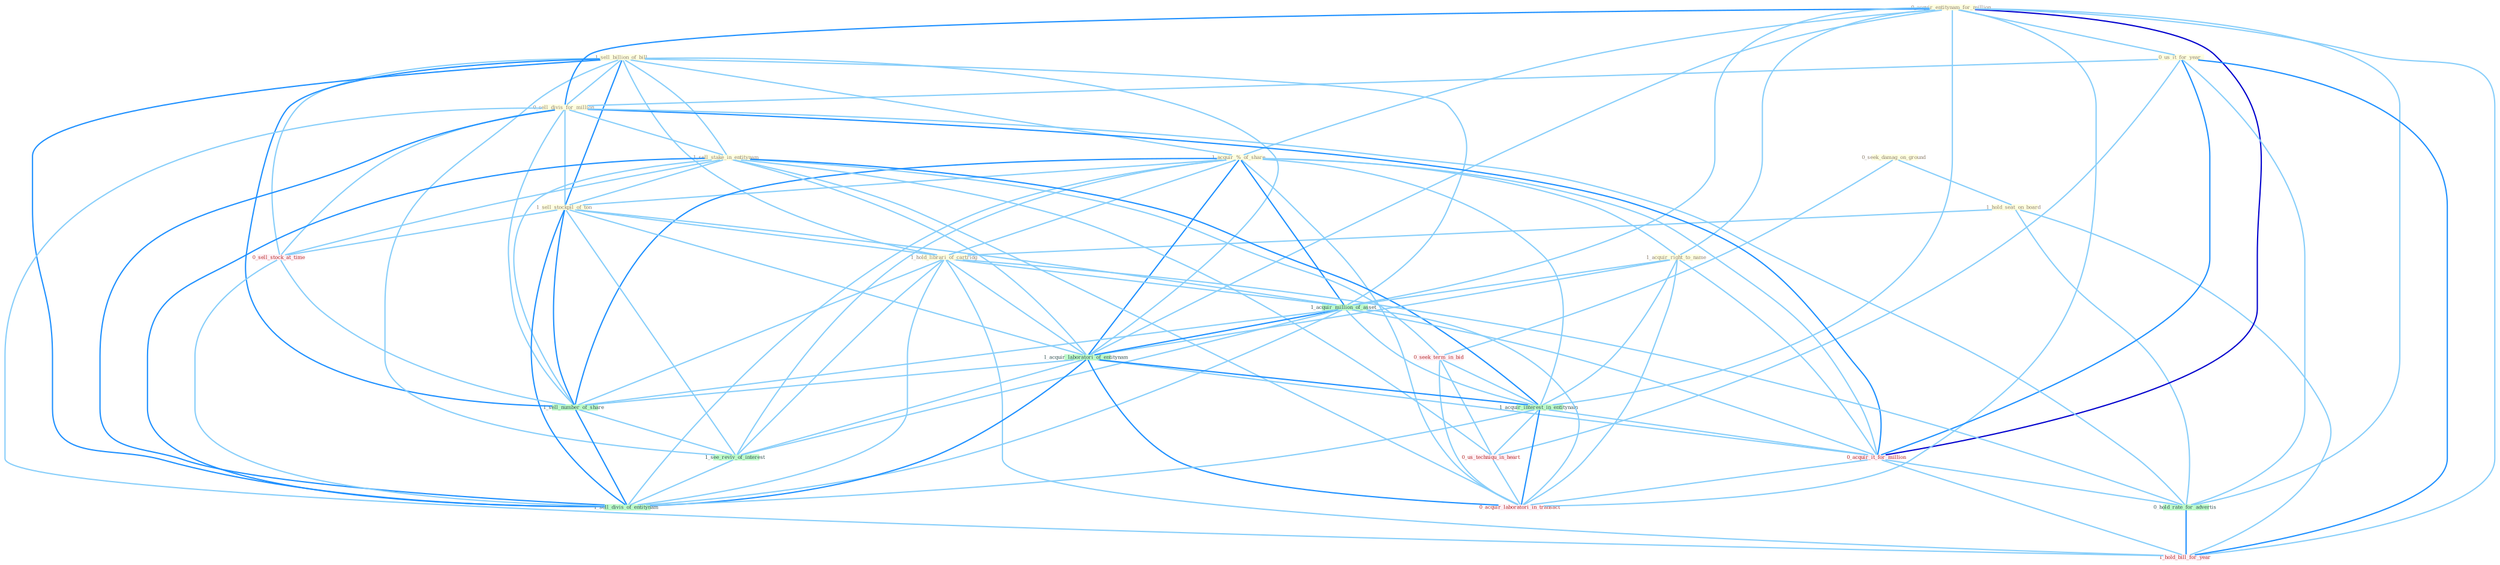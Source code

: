 Graph G{ 
    node
    [shape=polygon,style=filled,width=.5,height=.06,color="#BDFCC9",fixedsize=true,fontsize=4,
    fontcolor="#2f4f4f"];
    {node
    [color="#ffffe0", fontcolor="#8b7d6b"] "1_sell_billion_of_bill " "0_seek_damag_on_ground " "1_hold_seat_on_board " "0_acquir_entitynam_for_million " "1_acquir_%_of_share " "0_us_it_for_year " "0_sell_divis_for_million " "1_sell_stake_in_entitynam " "1_sell_stockpil_of_ton " "1_hold_librari_of_cartridg " "1_acquir_right_to_name "}
{node [color="#fff0f5", fontcolor="#b22222"] "0_seek_term_in_bid " "0_us_techniqu_in_heart " "0_acquir_it_for_million " "0_acquir_laboratori_in_transact " "0_sell_stock_at_time " "1_hold_bill_for_year "}
edge [color="#B0E2FF"];

	"1_sell_billion_of_bill " -- "1_acquir_%_of_share " [w="1", color="#87cefa" ];
	"1_sell_billion_of_bill " -- "0_sell_divis_for_million " [w="1", color="#87cefa" ];
	"1_sell_billion_of_bill " -- "1_sell_stake_in_entitynam " [w="1", color="#87cefa" ];
	"1_sell_billion_of_bill " -- "1_sell_stockpil_of_ton " [w="2", color="#1e90ff" , len=0.8];
	"1_sell_billion_of_bill " -- "1_hold_librari_of_cartridg " [w="1", color="#87cefa" ];
	"1_sell_billion_of_bill " -- "1_acquir_million_of_asset " [w="1", color="#87cefa" ];
	"1_sell_billion_of_bill " -- "1_acquir_laboratori_of_entitynam " [w="1", color="#87cefa" ];
	"1_sell_billion_of_bill " -- "0_sell_stock_at_time " [w="1", color="#87cefa" ];
	"1_sell_billion_of_bill " -- "1_sell_number_of_share " [w="2", color="#1e90ff" , len=0.8];
	"1_sell_billion_of_bill " -- "1_see_reviv_of_interest " [w="1", color="#87cefa" ];
	"1_sell_billion_of_bill " -- "1_sell_divis_of_entitynam " [w="2", color="#1e90ff" , len=0.8];
	"0_seek_damag_on_ground " -- "1_hold_seat_on_board " [w="1", color="#87cefa" ];
	"0_seek_damag_on_ground " -- "0_seek_term_in_bid " [w="1", color="#87cefa" ];
	"1_hold_seat_on_board " -- "1_hold_librari_of_cartridg " [w="1", color="#87cefa" ];
	"1_hold_seat_on_board " -- "0_hold_rate_for_advertis " [w="1", color="#87cefa" ];
	"1_hold_seat_on_board " -- "1_hold_bill_for_year " [w="1", color="#87cefa" ];
	"0_acquir_entitynam_for_million " -- "1_acquir_%_of_share " [w="1", color="#87cefa" ];
	"0_acquir_entitynam_for_million " -- "0_us_it_for_year " [w="1", color="#87cefa" ];
	"0_acquir_entitynam_for_million " -- "0_sell_divis_for_million " [w="2", color="#1e90ff" , len=0.8];
	"0_acquir_entitynam_for_million " -- "1_acquir_right_to_name " [w="1", color="#87cefa" ];
	"0_acquir_entitynam_for_million " -- "1_acquir_million_of_asset " [w="1", color="#87cefa" ];
	"0_acquir_entitynam_for_million " -- "1_acquir_laboratori_of_entitynam " [w="1", color="#87cefa" ];
	"0_acquir_entitynam_for_million " -- "1_acquir_interest_in_entitynam " [w="1", color="#87cefa" ];
	"0_acquir_entitynam_for_million " -- "0_acquir_it_for_million " [w="3", color="#0000cd" , len=0.6];
	"0_acquir_entitynam_for_million " -- "0_hold_rate_for_advertis " [w="1", color="#87cefa" ];
	"0_acquir_entitynam_for_million " -- "0_acquir_laboratori_in_transact " [w="1", color="#87cefa" ];
	"0_acquir_entitynam_for_million " -- "1_hold_bill_for_year " [w="1", color="#87cefa" ];
	"1_acquir_%_of_share " -- "1_sell_stockpil_of_ton " [w="1", color="#87cefa" ];
	"1_acquir_%_of_share " -- "1_hold_librari_of_cartridg " [w="1", color="#87cefa" ];
	"1_acquir_%_of_share " -- "1_acquir_right_to_name " [w="1", color="#87cefa" ];
	"1_acquir_%_of_share " -- "1_acquir_million_of_asset " [w="2", color="#1e90ff" , len=0.8];
	"1_acquir_%_of_share " -- "1_acquir_laboratori_of_entitynam " [w="2", color="#1e90ff" , len=0.8];
	"1_acquir_%_of_share " -- "1_acquir_interest_in_entitynam " [w="1", color="#87cefa" ];
	"1_acquir_%_of_share " -- "0_acquir_it_for_million " [w="1", color="#87cefa" ];
	"1_acquir_%_of_share " -- "0_acquir_laboratori_in_transact " [w="1", color="#87cefa" ];
	"1_acquir_%_of_share " -- "1_sell_number_of_share " [w="2", color="#1e90ff" , len=0.8];
	"1_acquir_%_of_share " -- "1_see_reviv_of_interest " [w="1", color="#87cefa" ];
	"1_acquir_%_of_share " -- "1_sell_divis_of_entitynam " [w="1", color="#87cefa" ];
	"0_us_it_for_year " -- "0_sell_divis_for_million " [w="1", color="#87cefa" ];
	"0_us_it_for_year " -- "0_us_techniqu_in_heart " [w="1", color="#87cefa" ];
	"0_us_it_for_year " -- "0_acquir_it_for_million " [w="2", color="#1e90ff" , len=0.8];
	"0_us_it_for_year " -- "0_hold_rate_for_advertis " [w="1", color="#87cefa" ];
	"0_us_it_for_year " -- "1_hold_bill_for_year " [w="2", color="#1e90ff" , len=0.8];
	"0_sell_divis_for_million " -- "1_sell_stake_in_entitynam " [w="1", color="#87cefa" ];
	"0_sell_divis_for_million " -- "1_sell_stockpil_of_ton " [w="1", color="#87cefa" ];
	"0_sell_divis_for_million " -- "0_acquir_it_for_million " [w="2", color="#1e90ff" , len=0.8];
	"0_sell_divis_for_million " -- "0_hold_rate_for_advertis " [w="1", color="#87cefa" ];
	"0_sell_divis_for_million " -- "0_sell_stock_at_time " [w="1", color="#87cefa" ];
	"0_sell_divis_for_million " -- "1_sell_number_of_share " [w="1", color="#87cefa" ];
	"0_sell_divis_for_million " -- "1_hold_bill_for_year " [w="1", color="#87cefa" ];
	"0_sell_divis_for_million " -- "1_sell_divis_of_entitynam " [w="2", color="#1e90ff" , len=0.8];
	"1_sell_stake_in_entitynam " -- "1_sell_stockpil_of_ton " [w="1", color="#87cefa" ];
	"1_sell_stake_in_entitynam " -- "1_acquir_laboratori_of_entitynam " [w="1", color="#87cefa" ];
	"1_sell_stake_in_entitynam " -- "0_seek_term_in_bid " [w="1", color="#87cefa" ];
	"1_sell_stake_in_entitynam " -- "1_acquir_interest_in_entitynam " [w="2", color="#1e90ff" , len=0.8];
	"1_sell_stake_in_entitynam " -- "0_us_techniqu_in_heart " [w="1", color="#87cefa" ];
	"1_sell_stake_in_entitynam " -- "0_acquir_laboratori_in_transact " [w="1", color="#87cefa" ];
	"1_sell_stake_in_entitynam " -- "0_sell_stock_at_time " [w="1", color="#87cefa" ];
	"1_sell_stake_in_entitynam " -- "1_sell_number_of_share " [w="1", color="#87cefa" ];
	"1_sell_stake_in_entitynam " -- "1_sell_divis_of_entitynam " [w="2", color="#1e90ff" , len=0.8];
	"1_sell_stockpil_of_ton " -- "1_hold_librari_of_cartridg " [w="1", color="#87cefa" ];
	"1_sell_stockpil_of_ton " -- "1_acquir_million_of_asset " [w="1", color="#87cefa" ];
	"1_sell_stockpil_of_ton " -- "1_acquir_laboratori_of_entitynam " [w="1", color="#87cefa" ];
	"1_sell_stockpil_of_ton " -- "0_sell_stock_at_time " [w="1", color="#87cefa" ];
	"1_sell_stockpil_of_ton " -- "1_sell_number_of_share " [w="2", color="#1e90ff" , len=0.8];
	"1_sell_stockpil_of_ton " -- "1_see_reviv_of_interest " [w="1", color="#87cefa" ];
	"1_sell_stockpil_of_ton " -- "1_sell_divis_of_entitynam " [w="2", color="#1e90ff" , len=0.8];
	"1_hold_librari_of_cartridg " -- "1_acquir_million_of_asset " [w="1", color="#87cefa" ];
	"1_hold_librari_of_cartridg " -- "1_acquir_laboratori_of_entitynam " [w="1", color="#87cefa" ];
	"1_hold_librari_of_cartridg " -- "0_hold_rate_for_advertis " [w="1", color="#87cefa" ];
	"1_hold_librari_of_cartridg " -- "1_sell_number_of_share " [w="1", color="#87cefa" ];
	"1_hold_librari_of_cartridg " -- "1_see_reviv_of_interest " [w="1", color="#87cefa" ];
	"1_hold_librari_of_cartridg " -- "1_hold_bill_for_year " [w="1", color="#87cefa" ];
	"1_hold_librari_of_cartridg " -- "1_sell_divis_of_entitynam " [w="1", color="#87cefa" ];
	"1_acquir_right_to_name " -- "1_acquir_million_of_asset " [w="1", color="#87cefa" ];
	"1_acquir_right_to_name " -- "1_acquir_laboratori_of_entitynam " [w="1", color="#87cefa" ];
	"1_acquir_right_to_name " -- "1_acquir_interest_in_entitynam " [w="1", color="#87cefa" ];
	"1_acquir_right_to_name " -- "0_acquir_it_for_million " [w="1", color="#87cefa" ];
	"1_acquir_right_to_name " -- "0_acquir_laboratori_in_transact " [w="1", color="#87cefa" ];
	"1_acquir_million_of_asset " -- "1_acquir_laboratori_of_entitynam " [w="2", color="#1e90ff" , len=0.8];
	"1_acquir_million_of_asset " -- "1_acquir_interest_in_entitynam " [w="1", color="#87cefa" ];
	"1_acquir_million_of_asset " -- "0_acquir_it_for_million " [w="1", color="#87cefa" ];
	"1_acquir_million_of_asset " -- "0_acquir_laboratori_in_transact " [w="1", color="#87cefa" ];
	"1_acquir_million_of_asset " -- "1_sell_number_of_share " [w="1", color="#87cefa" ];
	"1_acquir_million_of_asset " -- "1_see_reviv_of_interest " [w="1", color="#87cefa" ];
	"1_acquir_million_of_asset " -- "1_sell_divis_of_entitynam " [w="1", color="#87cefa" ];
	"1_acquir_laboratori_of_entitynam " -- "1_acquir_interest_in_entitynam " [w="2", color="#1e90ff" , len=0.8];
	"1_acquir_laboratori_of_entitynam " -- "0_acquir_it_for_million " [w="1", color="#87cefa" ];
	"1_acquir_laboratori_of_entitynam " -- "0_acquir_laboratori_in_transact " [w="2", color="#1e90ff" , len=0.8];
	"1_acquir_laboratori_of_entitynam " -- "1_sell_number_of_share " [w="1", color="#87cefa" ];
	"1_acquir_laboratori_of_entitynam " -- "1_see_reviv_of_interest " [w="1", color="#87cefa" ];
	"1_acquir_laboratori_of_entitynam " -- "1_sell_divis_of_entitynam " [w="2", color="#1e90ff" , len=0.8];
	"0_seek_term_in_bid " -- "1_acquir_interest_in_entitynam " [w="1", color="#87cefa" ];
	"0_seek_term_in_bid " -- "0_us_techniqu_in_heart " [w="1", color="#87cefa" ];
	"0_seek_term_in_bid " -- "0_acquir_laboratori_in_transact " [w="1", color="#87cefa" ];
	"1_acquir_interest_in_entitynam " -- "0_us_techniqu_in_heart " [w="1", color="#87cefa" ];
	"1_acquir_interest_in_entitynam " -- "0_acquir_it_for_million " [w="1", color="#87cefa" ];
	"1_acquir_interest_in_entitynam " -- "0_acquir_laboratori_in_transact " [w="2", color="#1e90ff" , len=0.8];
	"1_acquir_interest_in_entitynam " -- "1_sell_divis_of_entitynam " [w="1", color="#87cefa" ];
	"0_us_techniqu_in_heart " -- "0_acquir_laboratori_in_transact " [w="1", color="#87cefa" ];
	"0_acquir_it_for_million " -- "0_hold_rate_for_advertis " [w="1", color="#87cefa" ];
	"0_acquir_it_for_million " -- "0_acquir_laboratori_in_transact " [w="1", color="#87cefa" ];
	"0_acquir_it_for_million " -- "1_hold_bill_for_year " [w="1", color="#87cefa" ];
	"0_hold_rate_for_advertis " -- "1_hold_bill_for_year " [w="2", color="#1e90ff" , len=0.8];
	"0_sell_stock_at_time " -- "1_sell_number_of_share " [w="1", color="#87cefa" ];
	"0_sell_stock_at_time " -- "1_sell_divis_of_entitynam " [w="1", color="#87cefa" ];
	"1_sell_number_of_share " -- "1_see_reviv_of_interest " [w="1", color="#87cefa" ];
	"1_sell_number_of_share " -- "1_sell_divis_of_entitynam " [w="2", color="#1e90ff" , len=0.8];
	"1_see_reviv_of_interest " -- "1_sell_divis_of_entitynam " [w="1", color="#87cefa" ];
}